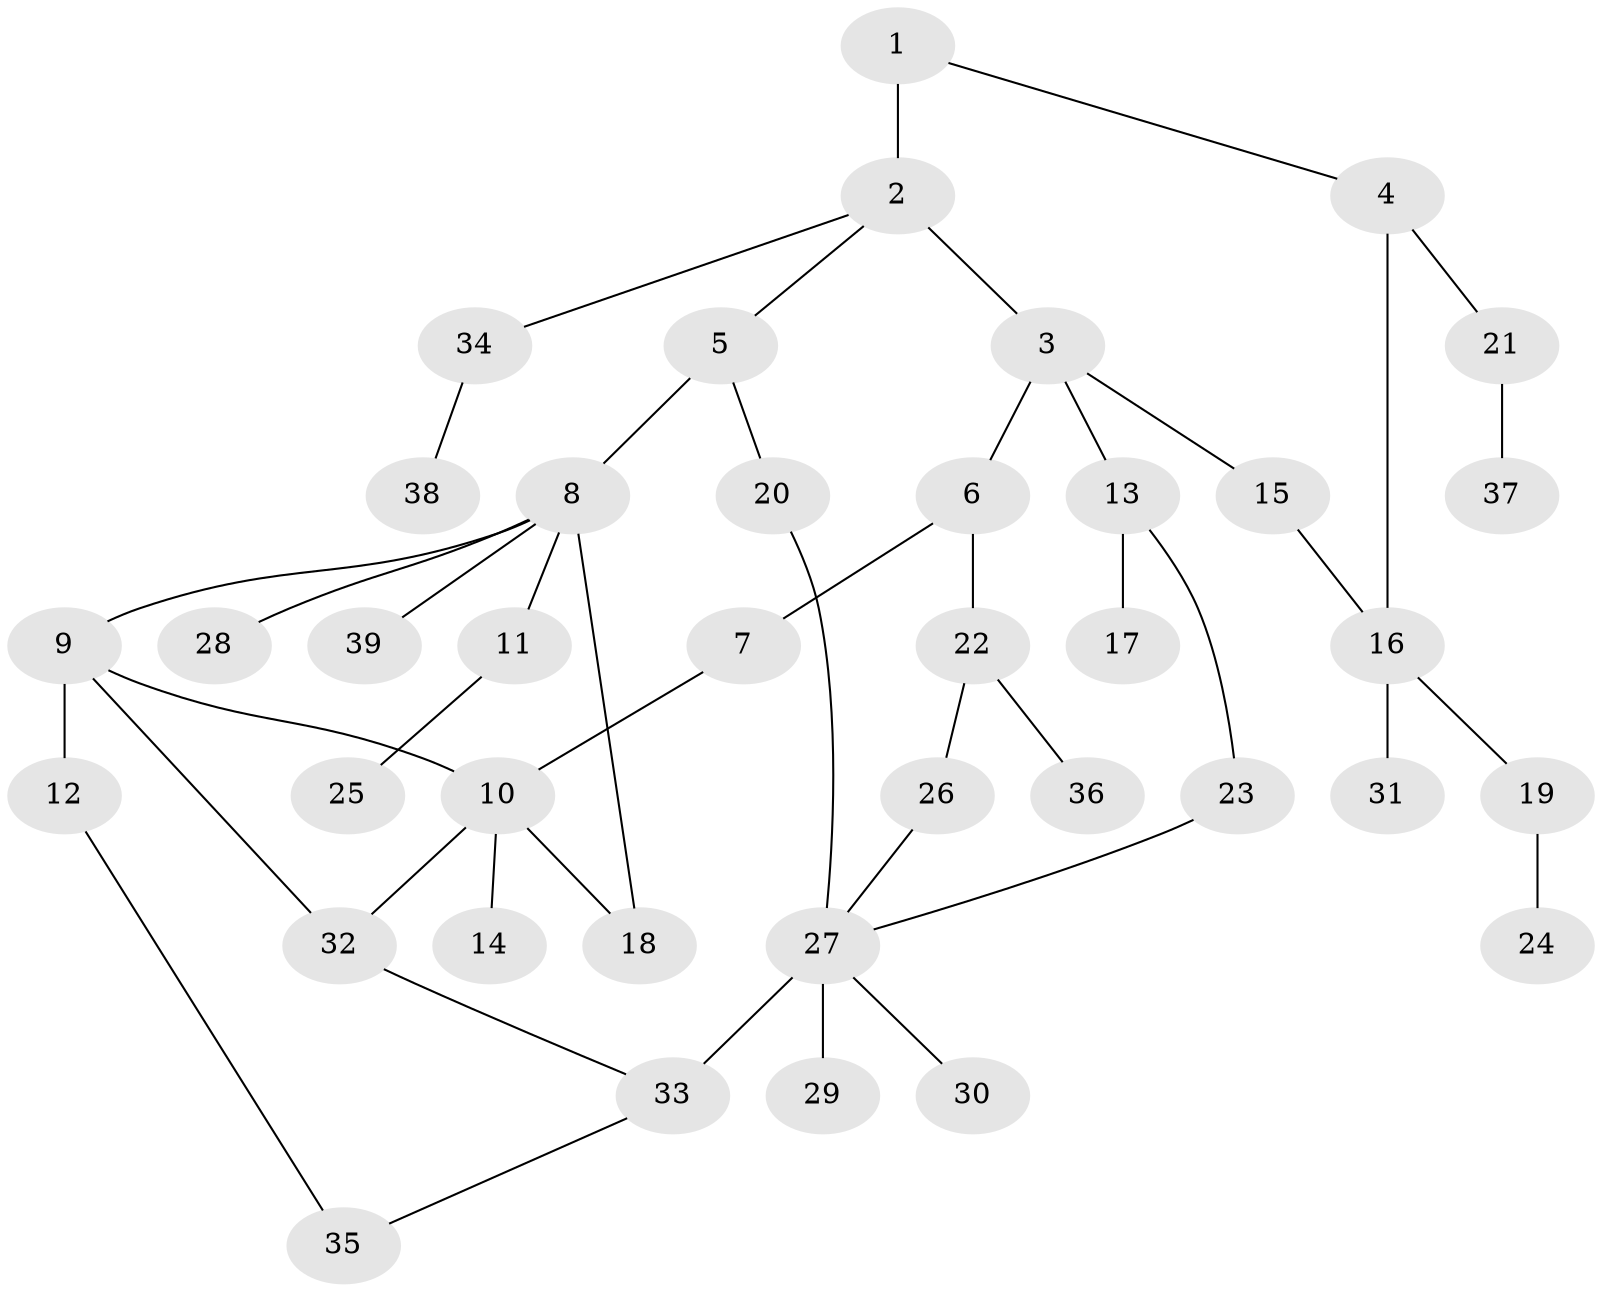 // original degree distribution, {4: 0.08974358974358974, 5: 0.038461538461538464, 2: 0.21794871794871795, 3: 0.20512820512820512, 6: 0.02564102564102564, 1: 0.4230769230769231}
// Generated by graph-tools (version 1.1) at 2025/34/03/09/25 02:34:17]
// undirected, 39 vertices, 46 edges
graph export_dot {
graph [start="1"]
  node [color=gray90,style=filled];
  1;
  2;
  3;
  4;
  5;
  6;
  7;
  8;
  9;
  10;
  11;
  12;
  13;
  14;
  15;
  16;
  17;
  18;
  19;
  20;
  21;
  22;
  23;
  24;
  25;
  26;
  27;
  28;
  29;
  30;
  31;
  32;
  33;
  34;
  35;
  36;
  37;
  38;
  39;
  1 -- 2 [weight=2.0];
  1 -- 4 [weight=1.0];
  2 -- 3 [weight=1.0];
  2 -- 5 [weight=1.0];
  2 -- 34 [weight=1.0];
  3 -- 6 [weight=1.0];
  3 -- 13 [weight=1.0];
  3 -- 15 [weight=1.0];
  4 -- 16 [weight=1.0];
  4 -- 21 [weight=1.0];
  5 -- 8 [weight=2.0];
  5 -- 20 [weight=1.0];
  6 -- 7 [weight=1.0];
  6 -- 22 [weight=1.0];
  7 -- 10 [weight=1.0];
  8 -- 9 [weight=1.0];
  8 -- 11 [weight=1.0];
  8 -- 18 [weight=1.0];
  8 -- 28 [weight=1.0];
  8 -- 39 [weight=1.0];
  9 -- 10 [weight=1.0];
  9 -- 12 [weight=2.0];
  9 -- 32 [weight=1.0];
  10 -- 14 [weight=1.0];
  10 -- 18 [weight=1.0];
  10 -- 32 [weight=1.0];
  11 -- 25 [weight=1.0];
  12 -- 35 [weight=1.0];
  13 -- 17 [weight=1.0];
  13 -- 23 [weight=1.0];
  15 -- 16 [weight=1.0];
  16 -- 19 [weight=1.0];
  16 -- 31 [weight=1.0];
  19 -- 24 [weight=1.0];
  20 -- 27 [weight=1.0];
  21 -- 37 [weight=1.0];
  22 -- 26 [weight=1.0];
  22 -- 36 [weight=1.0];
  23 -- 27 [weight=1.0];
  26 -- 27 [weight=1.0];
  27 -- 29 [weight=1.0];
  27 -- 30 [weight=1.0];
  27 -- 33 [weight=3.0];
  32 -- 33 [weight=1.0];
  33 -- 35 [weight=1.0];
  34 -- 38 [weight=1.0];
}
